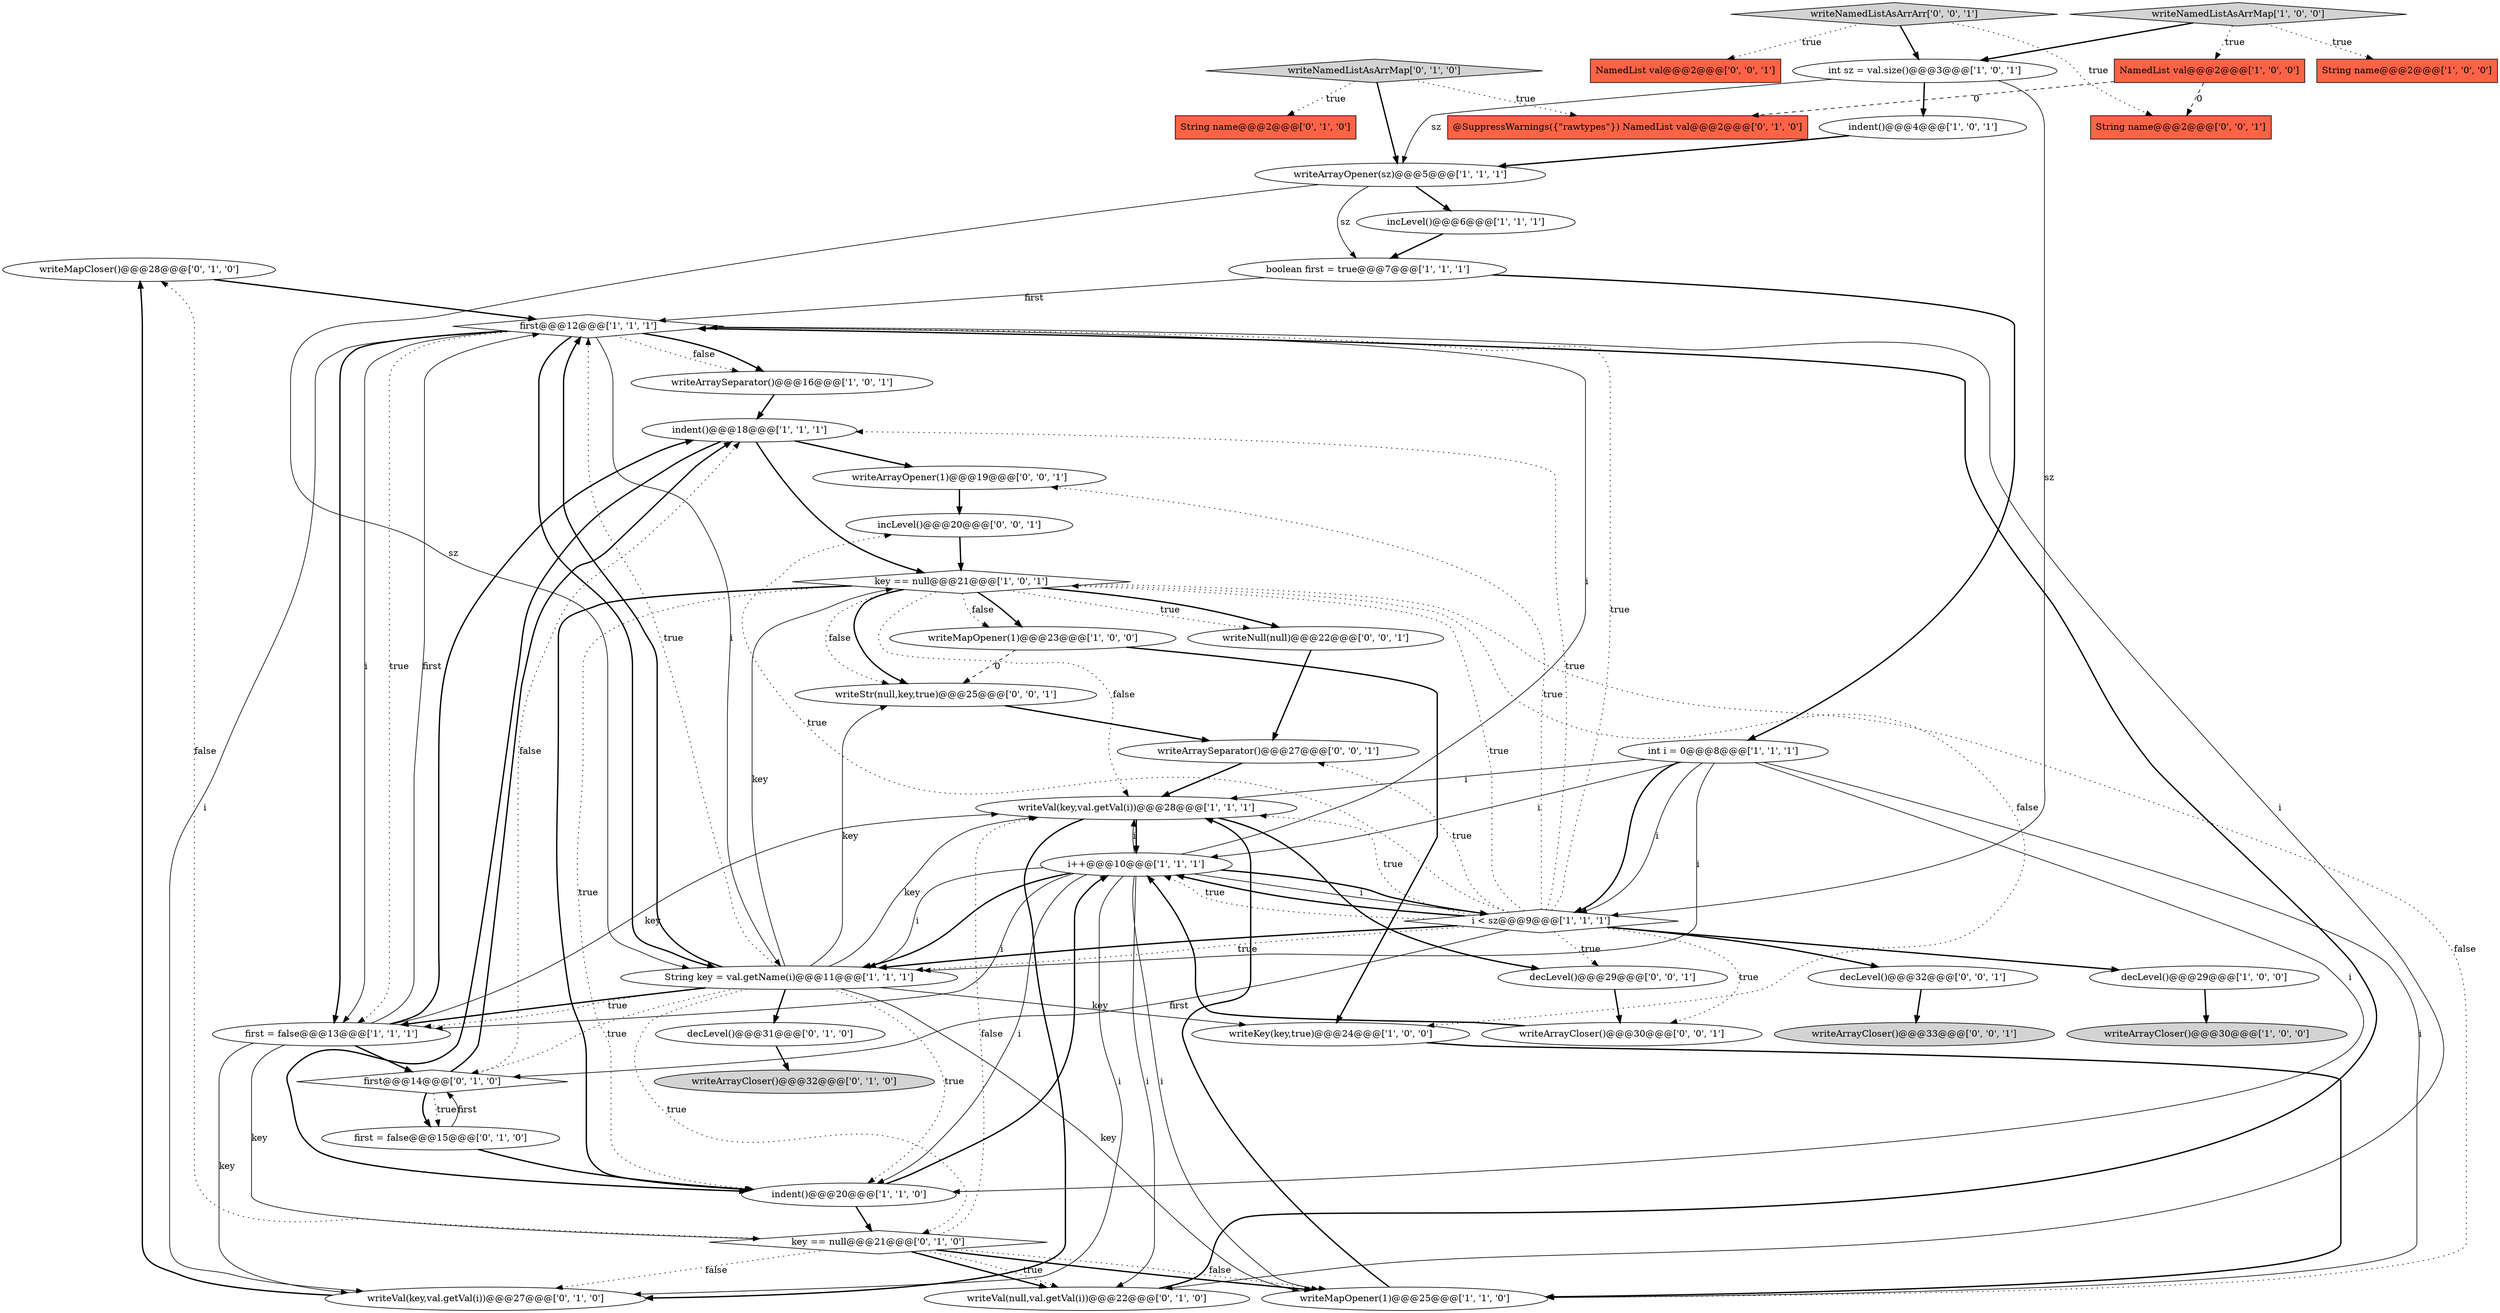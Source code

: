 digraph {
25 [style = filled, label = "writeMapCloser()@@@28@@@['0', '1', '0']", fillcolor = white, shape = ellipse image = "AAA0AAABBB2BBB"];
24 [style = filled, label = "first@@@14@@@['0', '1', '0']", fillcolor = white, shape = diamond image = "AAA0AAABBB2BBB"];
41 [style = filled, label = "incLevel()@@@20@@@['0', '0', '1']", fillcolor = white, shape = ellipse image = "AAA0AAABBB3BBB"];
23 [style = filled, label = "incLevel()@@@6@@@['1', '1', '1']", fillcolor = white, shape = ellipse image = "AAA0AAABBB1BBB"];
18 [style = filled, label = "writeArraySeparator()@@@16@@@['1', '0', '1']", fillcolor = white, shape = ellipse image = "AAA0AAABBB1BBB"];
14 [style = filled, label = "first = false@@@13@@@['1', '1', '1']", fillcolor = white, shape = ellipse image = "AAA0AAABBB1BBB"];
21 [style = filled, label = "boolean first = true@@@7@@@['1', '1', '1']", fillcolor = white, shape = ellipse image = "AAA0AAABBB1BBB"];
40 [style = filled, label = "writeArrayCloser()@@@30@@@['0', '0', '1']", fillcolor = white, shape = ellipse image = "AAA0AAABBB3BBB"];
46 [style = filled, label = "writeStr(null,key,true)@@@25@@@['0', '0', '1']", fillcolor = white, shape = ellipse image = "AAA0AAABBB3BBB"];
29 [style = filled, label = "String name@@@2@@@['0', '1', '0']", fillcolor = tomato, shape = box image = "AAA0AAABBB2BBB"];
39 [style = filled, label = "writeArrayOpener(1)@@@19@@@['0', '0', '1']", fillcolor = white, shape = ellipse image = "AAA0AAABBB3BBB"];
7 [style = filled, label = "String name@@@2@@@['1', '0', '0']", fillcolor = tomato, shape = box image = "AAA0AAABBB1BBB"];
26 [style = filled, label = "writeVal(null,val.getVal(i))@@@22@@@['0', '1', '0']", fillcolor = white, shape = ellipse image = "AAA0AAABBB2BBB"];
44 [style = filled, label = "writeNull(null)@@@22@@@['0', '0', '1']", fillcolor = white, shape = ellipse image = "AAA0AAABBB3BBB"];
8 [style = filled, label = "writeMapOpener(1)@@@23@@@['1', '0', '0']", fillcolor = white, shape = ellipse image = "AAA0AAABBB1BBB"];
32 [style = filled, label = "first = false@@@15@@@['0', '1', '0']", fillcolor = white, shape = ellipse image = "AAA0AAABBB2BBB"];
31 [style = filled, label = "@SuppressWarnings({\"rawtypes\"}) NamedList val@@@2@@@['0', '1', '0']", fillcolor = tomato, shape = box image = "AAA1AAABBB2BBB"];
34 [style = filled, label = "writeNamedListAsArrMap['0', '1', '0']", fillcolor = lightgray, shape = diamond image = "AAA0AAABBB2BBB"];
35 [style = filled, label = "NamedList val@@@2@@@['0', '0', '1']", fillcolor = tomato, shape = box image = "AAA0AAABBB3BBB"];
42 [style = filled, label = "decLevel()@@@32@@@['0', '0', '1']", fillcolor = white, shape = ellipse image = "AAA0AAABBB3BBB"];
5 [style = filled, label = "i++@@@10@@@['1', '1', '1']", fillcolor = white, shape = ellipse image = "AAA0AAABBB1BBB"];
11 [style = filled, label = "String key = val.getName(i)@@@11@@@['1', '1', '1']", fillcolor = white, shape = ellipse image = "AAA0AAABBB1BBB"];
3 [style = filled, label = "indent()@@@18@@@['1', '1', '1']", fillcolor = white, shape = ellipse image = "AAA0AAABBB1BBB"];
16 [style = filled, label = "int sz = val.size()@@@3@@@['1', '0', '1']", fillcolor = white, shape = ellipse image = "AAA0AAABBB1BBB"];
28 [style = filled, label = "writeVal(key,val.getVal(i))@@@27@@@['0', '1', '0']", fillcolor = white, shape = ellipse image = "AAA0AAABBB2BBB"];
15 [style = filled, label = "writeVal(key,val.getVal(i))@@@28@@@['1', '1', '1']", fillcolor = white, shape = ellipse image = "AAA0AAABBB1BBB"];
1 [style = filled, label = "writeArrayOpener(sz)@@@5@@@['1', '1', '1']", fillcolor = white, shape = ellipse image = "AAA0AAABBB1BBB"];
36 [style = filled, label = "decLevel()@@@29@@@['0', '0', '1']", fillcolor = white, shape = ellipse image = "AAA0AAABBB3BBB"];
43 [style = filled, label = "String name@@@2@@@['0', '0', '1']", fillcolor = tomato, shape = box image = "AAA0AAABBB3BBB"];
27 [style = filled, label = "writeArrayCloser()@@@32@@@['0', '1', '0']", fillcolor = lightgray, shape = ellipse image = "AAA0AAABBB2BBB"];
0 [style = filled, label = "decLevel()@@@29@@@['1', '0', '0']", fillcolor = white, shape = ellipse image = "AAA0AAABBB1BBB"];
30 [style = filled, label = "key == null@@@21@@@['0', '1', '0']", fillcolor = white, shape = diamond image = "AAA0AAABBB2BBB"];
13 [style = filled, label = "writeNamedListAsArrMap['1', '0', '0']", fillcolor = lightgray, shape = diamond image = "AAA0AAABBB1BBB"];
17 [style = filled, label = "first@@@12@@@['1', '1', '1']", fillcolor = white, shape = diamond image = "AAA0AAABBB1BBB"];
38 [style = filled, label = "writeArrayCloser()@@@33@@@['0', '0', '1']", fillcolor = lightgray, shape = ellipse image = "AAA0AAABBB3BBB"];
12 [style = filled, label = "key == null@@@21@@@['1', '0', '1']", fillcolor = white, shape = diamond image = "AAA0AAABBB1BBB"];
19 [style = filled, label = "int i = 0@@@8@@@['1', '1', '1']", fillcolor = white, shape = ellipse image = "AAA0AAABBB1BBB"];
2 [style = filled, label = "i < sz@@@9@@@['1', '1', '1']", fillcolor = white, shape = diamond image = "AAA0AAABBB1BBB"];
22 [style = filled, label = "writeMapOpener(1)@@@25@@@['1', '1', '0']", fillcolor = white, shape = ellipse image = "AAA0AAABBB1BBB"];
9 [style = filled, label = "indent()@@@4@@@['1', '0', '1']", fillcolor = white, shape = ellipse image = "AAA0AAABBB1BBB"];
20 [style = filled, label = "NamedList val@@@2@@@['1', '0', '0']", fillcolor = tomato, shape = box image = "AAA1AAABBB1BBB"];
45 [style = filled, label = "writeNamedListAsArrArr['0', '0', '1']", fillcolor = lightgray, shape = diamond image = "AAA0AAABBB3BBB"];
33 [style = filled, label = "decLevel()@@@31@@@['0', '1', '0']", fillcolor = white, shape = ellipse image = "AAA0AAABBB2BBB"];
10 [style = filled, label = "indent()@@@20@@@['1', '1', '0']", fillcolor = white, shape = ellipse image = "AAA0AAABBB1BBB"];
37 [style = filled, label = "writeArraySeparator()@@@27@@@['0', '0', '1']", fillcolor = white, shape = ellipse image = "AAA0AAABBB3BBB"];
6 [style = filled, label = "writeArrayCloser()@@@30@@@['1', '0', '0']", fillcolor = lightgray, shape = ellipse image = "AAA0AAABBB1BBB"];
4 [style = filled, label = "writeKey(key,true)@@@24@@@['1', '0', '0']", fillcolor = white, shape = ellipse image = "AAA0AAABBB1BBB"];
14->3 [style = bold, label=""];
14->24 [style = bold, label=""];
18->3 [style = bold, label=""];
22->15 [style = bold, label=""];
12->44 [style = bold, label=""];
11->14 [style = bold, label=""];
13->20 [style = dotted, label="true"];
24->32 [style = bold, label=""];
16->2 [style = solid, label="sz"];
34->29 [style = dotted, label="true"];
17->14 [style = dotted, label="true"];
2->15 [style = dotted, label="true"];
37->15 [style = bold, label=""];
2->37 [style = dotted, label="true"];
24->3 [style = dotted, label="false"];
16->1 [style = solid, label="sz"];
1->23 [style = bold, label=""];
2->11 [style = dotted, label="true"];
12->10 [style = bold, label=""];
11->12 [style = solid, label="key"];
2->39 [style = dotted, label="true"];
17->14 [style = bold, label=""];
12->22 [style = dotted, label="false"];
11->33 [style = bold, label=""];
28->25 [style = bold, label=""];
3->39 [style = bold, label=""];
11->22 [style = solid, label="key"];
5->28 [style = solid, label="i"];
19->11 [style = solid, label="i"];
8->4 [style = bold, label=""];
19->15 [style = solid, label="i"];
45->43 [style = dotted, label="true"];
19->22 [style = solid, label="i"];
16->9 [style = bold, label=""];
2->3 [style = dotted, label="true"];
1->11 [style = solid, label="sz"];
30->25 [style = dotted, label="false"];
21->19 [style = bold, label=""];
26->17 [style = bold, label=""];
11->10 [style = dotted, label="true"];
17->11 [style = solid, label="i"];
30->15 [style = dotted, label="false"];
30->26 [style = bold, label=""];
12->44 [style = dotted, label="true"];
11->14 [style = dotted, label="true"];
5->14 [style = solid, label="i"];
19->2 [style = bold, label=""];
5->11 [style = solid, label="i"];
13->7 [style = dotted, label="true"];
17->26 [style = solid, label="i"];
8->46 [style = dashed, label="0"];
33->27 [style = bold, label=""];
46->37 [style = bold, label=""];
13->16 [style = bold, label=""];
32->10 [style = bold, label=""];
3->10 [style = bold, label=""];
34->31 [style = dotted, label="true"];
12->10 [style = dotted, label="true"];
40->5 [style = bold, label=""];
11->4 [style = solid, label="key"];
21->17 [style = solid, label="first"];
30->28 [style = dotted, label="false"];
2->12 [style = dotted, label="true"];
11->17 [style = bold, label=""];
39->41 [style = bold, label=""];
2->41 [style = dotted, label="true"];
5->11 [style = bold, label=""];
44->37 [style = bold, label=""];
9->1 [style = bold, label=""];
5->10 [style = solid, label="i"];
4->22 [style = bold, label=""];
24->3 [style = bold, label=""];
42->38 [style = bold, label=""];
11->24 [style = dotted, label="true"];
15->36 [style = bold, label=""];
36->40 [style = bold, label=""];
24->32 [style = dotted, label="true"];
11->30 [style = dotted, label="true"];
19->10 [style = solid, label="i"];
12->4 [style = dotted, label="false"];
5->2 [style = solid, label="i"];
20->31 [style = dashed, label="0"];
11->17 [style = dotted, label="true"];
32->24 [style = solid, label="first"];
45->16 [style = bold, label=""];
14->28 [style = solid, label="key"];
17->14 [style = solid, label="i"];
3->12 [style = bold, label=""];
1->21 [style = solid, label="sz"];
17->28 [style = solid, label="i"];
25->17 [style = bold, label=""];
5->17 [style = solid, label="i"];
2->0 [style = bold, label=""];
12->46 [style = bold, label=""];
10->5 [style = bold, label=""];
15->28 [style = bold, label=""];
12->8 [style = bold, label=""];
2->24 [style = solid, label="first"];
41->12 [style = bold, label=""];
14->30 [style = solid, label="key"];
2->36 [style = dotted, label="true"];
2->5 [style = dotted, label="true"];
20->43 [style = dashed, label="0"];
10->30 [style = bold, label=""];
2->11 [style = bold, label=""];
2->5 [style = bold, label=""];
5->26 [style = solid, label="i"];
14->15 [style = solid, label="key"];
30->22 [style = bold, label=""];
0->6 [style = bold, label=""];
34->1 [style = bold, label=""];
11->15 [style = solid, label="key"];
14->17 [style = solid, label="first"];
2->17 [style = dotted, label="true"];
12->15 [style = dotted, label="false"];
2->40 [style = dotted, label="true"];
30->26 [style = dotted, label="true"];
15->5 [style = bold, label=""];
30->22 [style = dotted, label="false"];
19->2 [style = solid, label="i"];
5->2 [style = bold, label=""];
12->8 [style = dotted, label="false"];
11->46 [style = solid, label="key"];
5->22 [style = solid, label="i"];
23->21 [style = bold, label=""];
19->5 [style = solid, label="i"];
5->15 [style = solid, label="i"];
45->35 [style = dotted, label="true"];
17->18 [style = dotted, label="false"];
12->46 [style = dotted, label="false"];
2->42 [style = bold, label=""];
17->18 [style = bold, label=""];
17->11 [style = bold, label=""];
}
